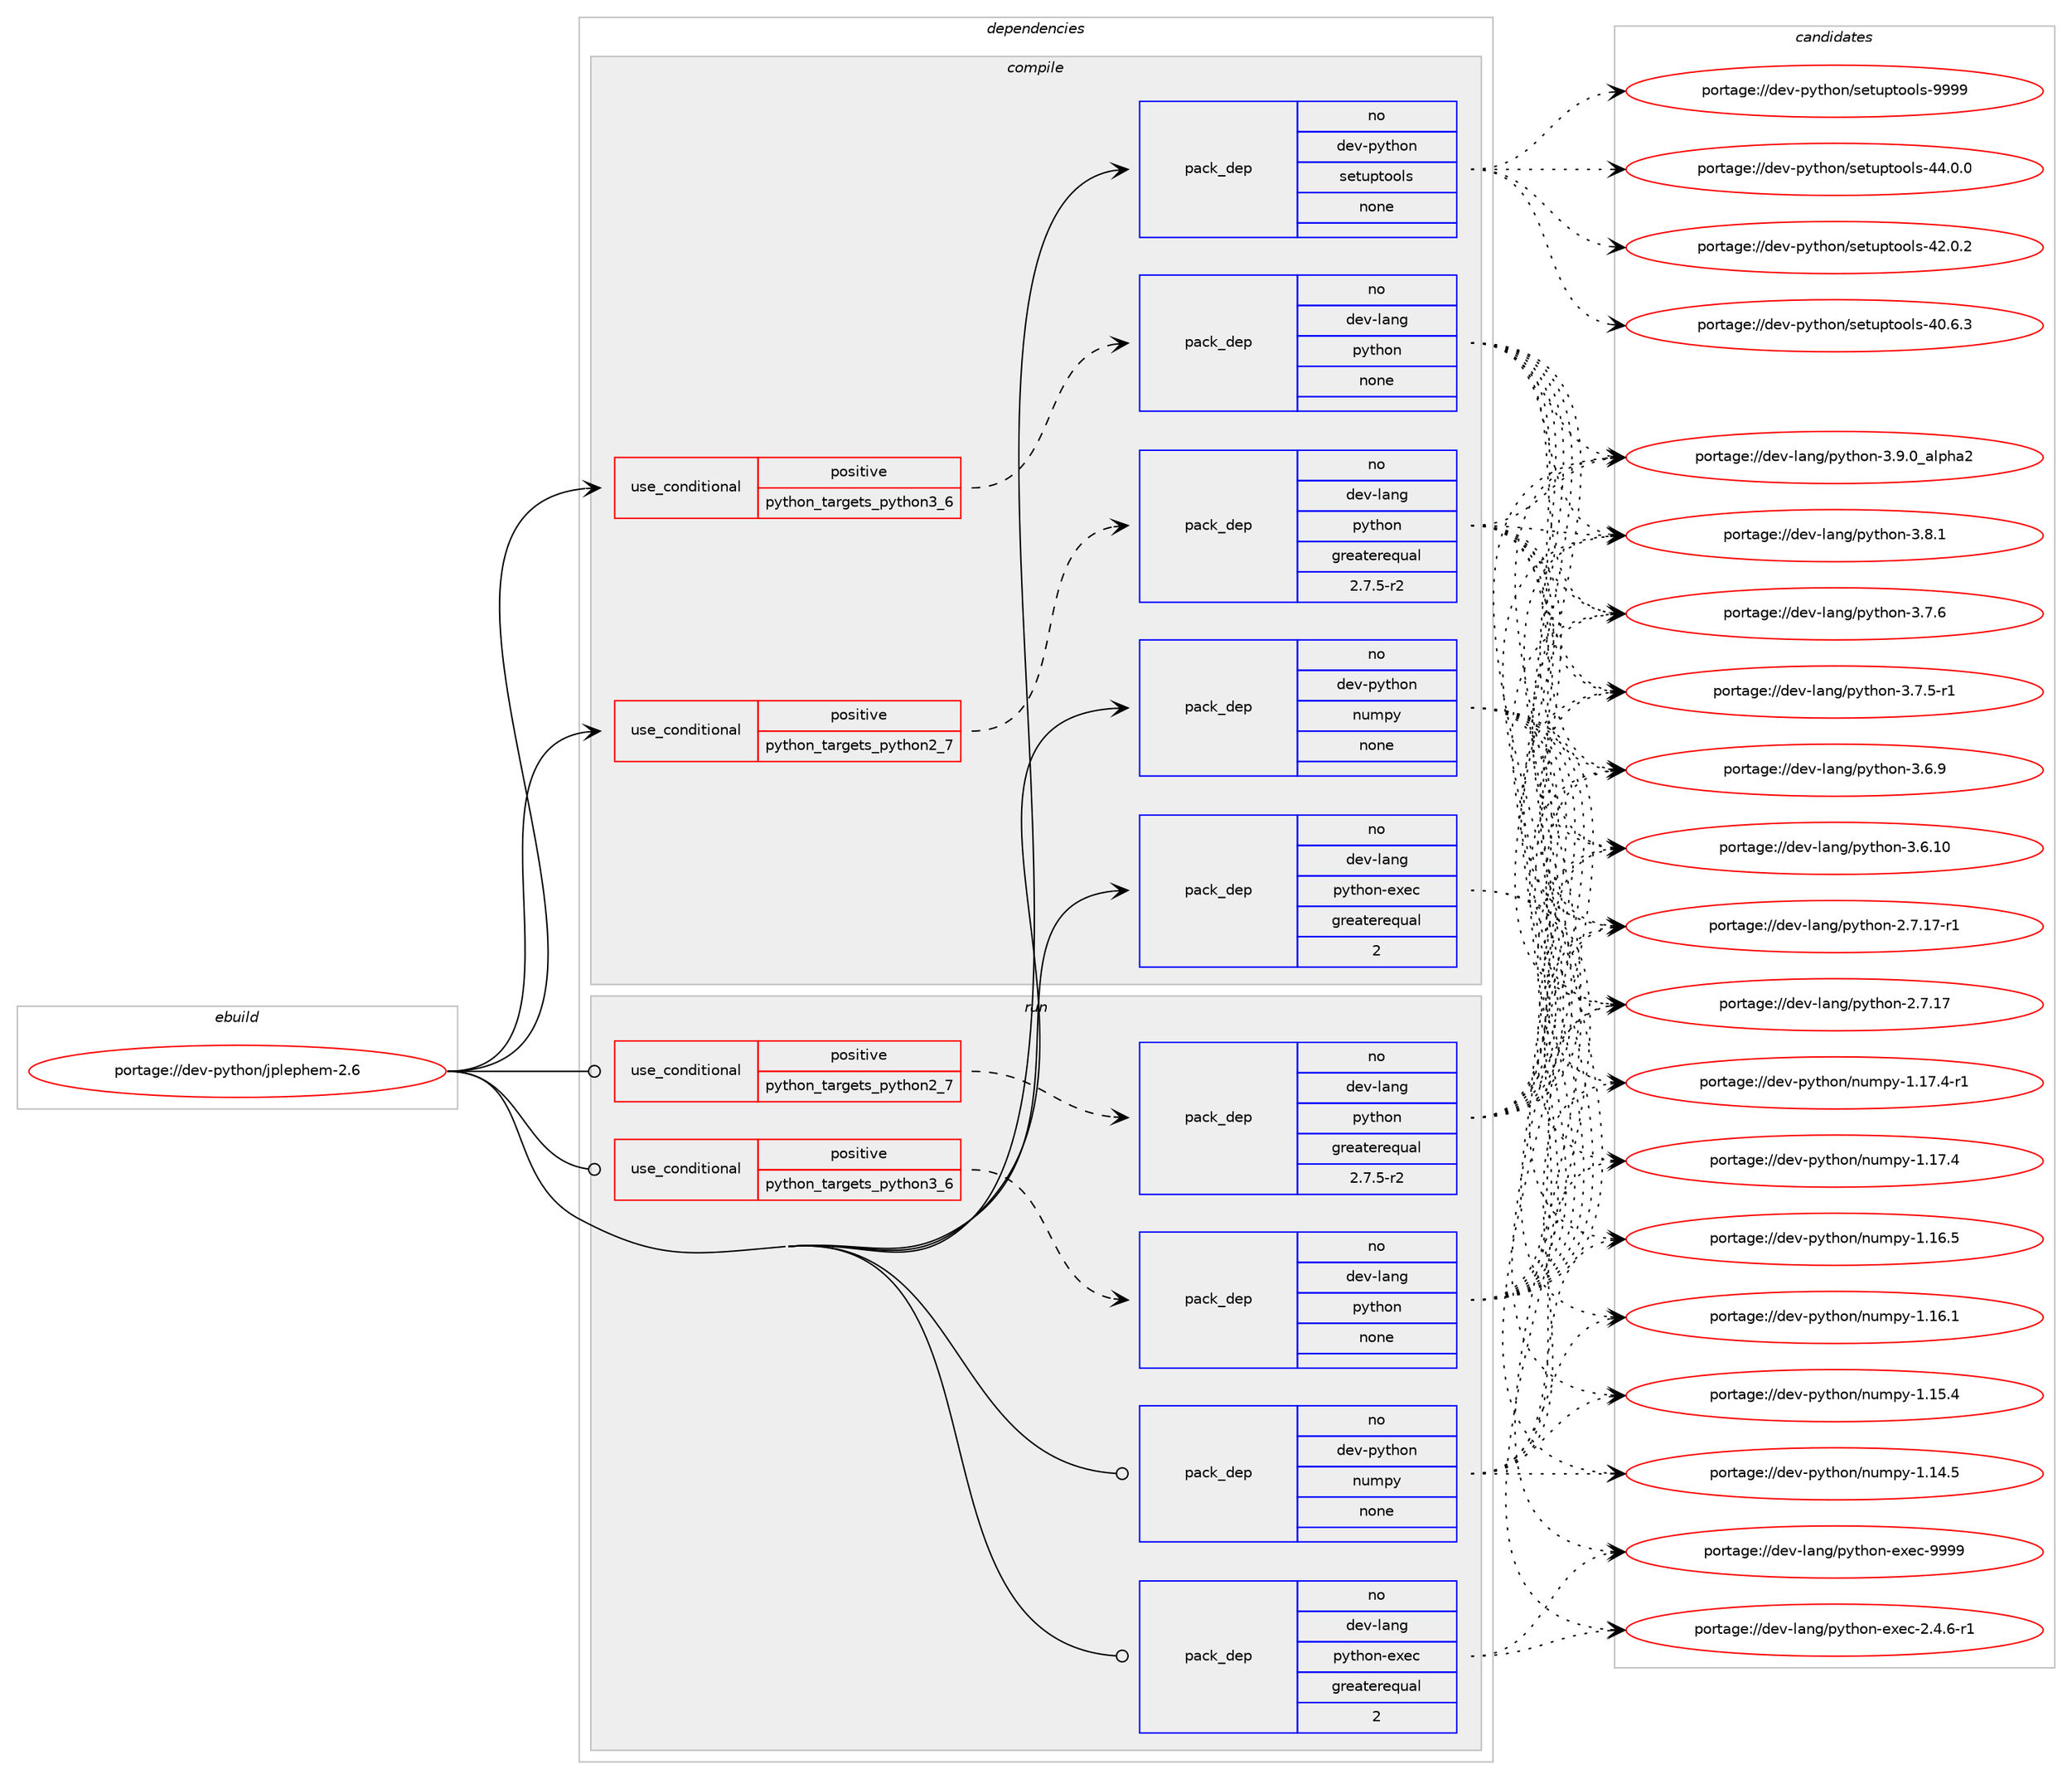 digraph prolog {

# *************
# Graph options
# *************

newrank=true;
concentrate=true;
compound=true;
graph [rankdir=LR,fontname=Helvetica,fontsize=10,ranksep=1.5];#, ranksep=2.5, nodesep=0.2];
edge  [arrowhead=vee];
node  [fontname=Helvetica,fontsize=10];

# **********
# The ebuild
# **********

subgraph cluster_leftcol {
color=gray;
rank=same;
label=<<i>ebuild</i>>;
id [label="portage://dev-python/jplephem-2.6", color=red, width=4, href="../dev-python/jplephem-2.6.svg"];
}

# ****************
# The dependencies
# ****************

subgraph cluster_midcol {
color=gray;
label=<<i>dependencies</i>>;
subgraph cluster_compile {
fillcolor="#eeeeee";
style=filled;
label=<<i>compile</i>>;
subgraph cond113989 {
dependency453995 [label=<<TABLE BORDER="0" CELLBORDER="1" CELLSPACING="0" CELLPADDING="4"><TR><TD ROWSPAN="3" CELLPADDING="10">use_conditional</TD></TR><TR><TD>positive</TD></TR><TR><TD>python_targets_python2_7</TD></TR></TABLE>>, shape=none, color=red];
subgraph pack335024 {
dependency453996 [label=<<TABLE BORDER="0" CELLBORDER="1" CELLSPACING="0" CELLPADDING="4" WIDTH="220"><TR><TD ROWSPAN="6" CELLPADDING="30">pack_dep</TD></TR><TR><TD WIDTH="110">no</TD></TR><TR><TD>dev-lang</TD></TR><TR><TD>python</TD></TR><TR><TD>greaterequal</TD></TR><TR><TD>2.7.5-r2</TD></TR></TABLE>>, shape=none, color=blue];
}
dependency453995:e -> dependency453996:w [weight=20,style="dashed",arrowhead="vee"];
}
id:e -> dependency453995:w [weight=20,style="solid",arrowhead="vee"];
subgraph cond113990 {
dependency453997 [label=<<TABLE BORDER="0" CELLBORDER="1" CELLSPACING="0" CELLPADDING="4"><TR><TD ROWSPAN="3" CELLPADDING="10">use_conditional</TD></TR><TR><TD>positive</TD></TR><TR><TD>python_targets_python3_6</TD></TR></TABLE>>, shape=none, color=red];
subgraph pack335025 {
dependency453998 [label=<<TABLE BORDER="0" CELLBORDER="1" CELLSPACING="0" CELLPADDING="4" WIDTH="220"><TR><TD ROWSPAN="6" CELLPADDING="30">pack_dep</TD></TR><TR><TD WIDTH="110">no</TD></TR><TR><TD>dev-lang</TD></TR><TR><TD>python</TD></TR><TR><TD>none</TD></TR><TR><TD></TD></TR></TABLE>>, shape=none, color=blue];
}
dependency453997:e -> dependency453998:w [weight=20,style="dashed",arrowhead="vee"];
}
id:e -> dependency453997:w [weight=20,style="solid",arrowhead="vee"];
subgraph pack335026 {
dependency453999 [label=<<TABLE BORDER="0" CELLBORDER="1" CELLSPACING="0" CELLPADDING="4" WIDTH="220"><TR><TD ROWSPAN="6" CELLPADDING="30">pack_dep</TD></TR><TR><TD WIDTH="110">no</TD></TR><TR><TD>dev-lang</TD></TR><TR><TD>python-exec</TD></TR><TR><TD>greaterequal</TD></TR><TR><TD>2</TD></TR></TABLE>>, shape=none, color=blue];
}
id:e -> dependency453999:w [weight=20,style="solid",arrowhead="vee"];
subgraph pack335027 {
dependency454000 [label=<<TABLE BORDER="0" CELLBORDER="1" CELLSPACING="0" CELLPADDING="4" WIDTH="220"><TR><TD ROWSPAN="6" CELLPADDING="30">pack_dep</TD></TR><TR><TD WIDTH="110">no</TD></TR><TR><TD>dev-python</TD></TR><TR><TD>numpy</TD></TR><TR><TD>none</TD></TR><TR><TD></TD></TR></TABLE>>, shape=none, color=blue];
}
id:e -> dependency454000:w [weight=20,style="solid",arrowhead="vee"];
subgraph pack335028 {
dependency454001 [label=<<TABLE BORDER="0" CELLBORDER="1" CELLSPACING="0" CELLPADDING="4" WIDTH="220"><TR><TD ROWSPAN="6" CELLPADDING="30">pack_dep</TD></TR><TR><TD WIDTH="110">no</TD></TR><TR><TD>dev-python</TD></TR><TR><TD>setuptools</TD></TR><TR><TD>none</TD></TR><TR><TD></TD></TR></TABLE>>, shape=none, color=blue];
}
id:e -> dependency454001:w [weight=20,style="solid",arrowhead="vee"];
}
subgraph cluster_compileandrun {
fillcolor="#eeeeee";
style=filled;
label=<<i>compile and run</i>>;
}
subgraph cluster_run {
fillcolor="#eeeeee";
style=filled;
label=<<i>run</i>>;
subgraph cond113991 {
dependency454002 [label=<<TABLE BORDER="0" CELLBORDER="1" CELLSPACING="0" CELLPADDING="4"><TR><TD ROWSPAN="3" CELLPADDING="10">use_conditional</TD></TR><TR><TD>positive</TD></TR><TR><TD>python_targets_python2_7</TD></TR></TABLE>>, shape=none, color=red];
subgraph pack335029 {
dependency454003 [label=<<TABLE BORDER="0" CELLBORDER="1" CELLSPACING="0" CELLPADDING="4" WIDTH="220"><TR><TD ROWSPAN="6" CELLPADDING="30">pack_dep</TD></TR><TR><TD WIDTH="110">no</TD></TR><TR><TD>dev-lang</TD></TR><TR><TD>python</TD></TR><TR><TD>greaterequal</TD></TR><TR><TD>2.7.5-r2</TD></TR></TABLE>>, shape=none, color=blue];
}
dependency454002:e -> dependency454003:w [weight=20,style="dashed",arrowhead="vee"];
}
id:e -> dependency454002:w [weight=20,style="solid",arrowhead="odot"];
subgraph cond113992 {
dependency454004 [label=<<TABLE BORDER="0" CELLBORDER="1" CELLSPACING="0" CELLPADDING="4"><TR><TD ROWSPAN="3" CELLPADDING="10">use_conditional</TD></TR><TR><TD>positive</TD></TR><TR><TD>python_targets_python3_6</TD></TR></TABLE>>, shape=none, color=red];
subgraph pack335030 {
dependency454005 [label=<<TABLE BORDER="0" CELLBORDER="1" CELLSPACING="0" CELLPADDING="4" WIDTH="220"><TR><TD ROWSPAN="6" CELLPADDING="30">pack_dep</TD></TR><TR><TD WIDTH="110">no</TD></TR><TR><TD>dev-lang</TD></TR><TR><TD>python</TD></TR><TR><TD>none</TD></TR><TR><TD></TD></TR></TABLE>>, shape=none, color=blue];
}
dependency454004:e -> dependency454005:w [weight=20,style="dashed",arrowhead="vee"];
}
id:e -> dependency454004:w [weight=20,style="solid",arrowhead="odot"];
subgraph pack335031 {
dependency454006 [label=<<TABLE BORDER="0" CELLBORDER="1" CELLSPACING="0" CELLPADDING="4" WIDTH="220"><TR><TD ROWSPAN="6" CELLPADDING="30">pack_dep</TD></TR><TR><TD WIDTH="110">no</TD></TR><TR><TD>dev-lang</TD></TR><TR><TD>python-exec</TD></TR><TR><TD>greaterequal</TD></TR><TR><TD>2</TD></TR></TABLE>>, shape=none, color=blue];
}
id:e -> dependency454006:w [weight=20,style="solid",arrowhead="odot"];
subgraph pack335032 {
dependency454007 [label=<<TABLE BORDER="0" CELLBORDER="1" CELLSPACING="0" CELLPADDING="4" WIDTH="220"><TR><TD ROWSPAN="6" CELLPADDING="30">pack_dep</TD></TR><TR><TD WIDTH="110">no</TD></TR><TR><TD>dev-python</TD></TR><TR><TD>numpy</TD></TR><TR><TD>none</TD></TR><TR><TD></TD></TR></TABLE>>, shape=none, color=blue];
}
id:e -> dependency454007:w [weight=20,style="solid",arrowhead="odot"];
}
}

# **************
# The candidates
# **************

subgraph cluster_choices {
rank=same;
color=gray;
label=<<i>candidates</i>>;

subgraph choice335024 {
color=black;
nodesep=1;
choice10010111845108971101034711212111610411111045514657464895971081121049750 [label="portage://dev-lang/python-3.9.0_alpha2", color=red, width=4,href="../dev-lang/python-3.9.0_alpha2.svg"];
choice100101118451089711010347112121116104111110455146564649 [label="portage://dev-lang/python-3.8.1", color=red, width=4,href="../dev-lang/python-3.8.1.svg"];
choice100101118451089711010347112121116104111110455146554654 [label="portage://dev-lang/python-3.7.6", color=red, width=4,href="../dev-lang/python-3.7.6.svg"];
choice1001011184510897110103471121211161041111104551465546534511449 [label="portage://dev-lang/python-3.7.5-r1", color=red, width=4,href="../dev-lang/python-3.7.5-r1.svg"];
choice100101118451089711010347112121116104111110455146544657 [label="portage://dev-lang/python-3.6.9", color=red, width=4,href="../dev-lang/python-3.6.9.svg"];
choice10010111845108971101034711212111610411111045514654464948 [label="portage://dev-lang/python-3.6.10", color=red, width=4,href="../dev-lang/python-3.6.10.svg"];
choice100101118451089711010347112121116104111110455046554649554511449 [label="portage://dev-lang/python-2.7.17-r1", color=red, width=4,href="../dev-lang/python-2.7.17-r1.svg"];
choice10010111845108971101034711212111610411111045504655464955 [label="portage://dev-lang/python-2.7.17", color=red, width=4,href="../dev-lang/python-2.7.17.svg"];
dependency453996:e -> choice10010111845108971101034711212111610411111045514657464895971081121049750:w [style=dotted,weight="100"];
dependency453996:e -> choice100101118451089711010347112121116104111110455146564649:w [style=dotted,weight="100"];
dependency453996:e -> choice100101118451089711010347112121116104111110455146554654:w [style=dotted,weight="100"];
dependency453996:e -> choice1001011184510897110103471121211161041111104551465546534511449:w [style=dotted,weight="100"];
dependency453996:e -> choice100101118451089711010347112121116104111110455146544657:w [style=dotted,weight="100"];
dependency453996:e -> choice10010111845108971101034711212111610411111045514654464948:w [style=dotted,weight="100"];
dependency453996:e -> choice100101118451089711010347112121116104111110455046554649554511449:w [style=dotted,weight="100"];
dependency453996:e -> choice10010111845108971101034711212111610411111045504655464955:w [style=dotted,weight="100"];
}
subgraph choice335025 {
color=black;
nodesep=1;
choice10010111845108971101034711212111610411111045514657464895971081121049750 [label="portage://dev-lang/python-3.9.0_alpha2", color=red, width=4,href="../dev-lang/python-3.9.0_alpha2.svg"];
choice100101118451089711010347112121116104111110455146564649 [label="portage://dev-lang/python-3.8.1", color=red, width=4,href="../dev-lang/python-3.8.1.svg"];
choice100101118451089711010347112121116104111110455146554654 [label="portage://dev-lang/python-3.7.6", color=red, width=4,href="../dev-lang/python-3.7.6.svg"];
choice1001011184510897110103471121211161041111104551465546534511449 [label="portage://dev-lang/python-3.7.5-r1", color=red, width=4,href="../dev-lang/python-3.7.5-r1.svg"];
choice100101118451089711010347112121116104111110455146544657 [label="portage://dev-lang/python-3.6.9", color=red, width=4,href="../dev-lang/python-3.6.9.svg"];
choice10010111845108971101034711212111610411111045514654464948 [label="portage://dev-lang/python-3.6.10", color=red, width=4,href="../dev-lang/python-3.6.10.svg"];
choice100101118451089711010347112121116104111110455046554649554511449 [label="portage://dev-lang/python-2.7.17-r1", color=red, width=4,href="../dev-lang/python-2.7.17-r1.svg"];
choice10010111845108971101034711212111610411111045504655464955 [label="portage://dev-lang/python-2.7.17", color=red, width=4,href="../dev-lang/python-2.7.17.svg"];
dependency453998:e -> choice10010111845108971101034711212111610411111045514657464895971081121049750:w [style=dotted,weight="100"];
dependency453998:e -> choice100101118451089711010347112121116104111110455146564649:w [style=dotted,weight="100"];
dependency453998:e -> choice100101118451089711010347112121116104111110455146554654:w [style=dotted,weight="100"];
dependency453998:e -> choice1001011184510897110103471121211161041111104551465546534511449:w [style=dotted,weight="100"];
dependency453998:e -> choice100101118451089711010347112121116104111110455146544657:w [style=dotted,weight="100"];
dependency453998:e -> choice10010111845108971101034711212111610411111045514654464948:w [style=dotted,weight="100"];
dependency453998:e -> choice100101118451089711010347112121116104111110455046554649554511449:w [style=dotted,weight="100"];
dependency453998:e -> choice10010111845108971101034711212111610411111045504655464955:w [style=dotted,weight="100"];
}
subgraph choice335026 {
color=black;
nodesep=1;
choice10010111845108971101034711212111610411111045101120101994557575757 [label="portage://dev-lang/python-exec-9999", color=red, width=4,href="../dev-lang/python-exec-9999.svg"];
choice10010111845108971101034711212111610411111045101120101994550465246544511449 [label="portage://dev-lang/python-exec-2.4.6-r1", color=red, width=4,href="../dev-lang/python-exec-2.4.6-r1.svg"];
dependency453999:e -> choice10010111845108971101034711212111610411111045101120101994557575757:w [style=dotted,weight="100"];
dependency453999:e -> choice10010111845108971101034711212111610411111045101120101994550465246544511449:w [style=dotted,weight="100"];
}
subgraph choice335027 {
color=black;
nodesep=1;
choice1001011184511212111610411111047110117109112121454946495546524511449 [label="portage://dev-python/numpy-1.17.4-r1", color=red, width=4,href="../dev-python/numpy-1.17.4-r1.svg"];
choice100101118451121211161041111104711011710911212145494649554652 [label="portage://dev-python/numpy-1.17.4", color=red, width=4,href="../dev-python/numpy-1.17.4.svg"];
choice100101118451121211161041111104711011710911212145494649544653 [label="portage://dev-python/numpy-1.16.5", color=red, width=4,href="../dev-python/numpy-1.16.5.svg"];
choice100101118451121211161041111104711011710911212145494649544649 [label="portage://dev-python/numpy-1.16.1", color=red, width=4,href="../dev-python/numpy-1.16.1.svg"];
choice100101118451121211161041111104711011710911212145494649534652 [label="portage://dev-python/numpy-1.15.4", color=red, width=4,href="../dev-python/numpy-1.15.4.svg"];
choice100101118451121211161041111104711011710911212145494649524653 [label="portage://dev-python/numpy-1.14.5", color=red, width=4,href="../dev-python/numpy-1.14.5.svg"];
dependency454000:e -> choice1001011184511212111610411111047110117109112121454946495546524511449:w [style=dotted,weight="100"];
dependency454000:e -> choice100101118451121211161041111104711011710911212145494649554652:w [style=dotted,weight="100"];
dependency454000:e -> choice100101118451121211161041111104711011710911212145494649544653:w [style=dotted,weight="100"];
dependency454000:e -> choice100101118451121211161041111104711011710911212145494649544649:w [style=dotted,weight="100"];
dependency454000:e -> choice100101118451121211161041111104711011710911212145494649534652:w [style=dotted,weight="100"];
dependency454000:e -> choice100101118451121211161041111104711011710911212145494649524653:w [style=dotted,weight="100"];
}
subgraph choice335028 {
color=black;
nodesep=1;
choice10010111845112121116104111110471151011161171121161111111081154557575757 [label="portage://dev-python/setuptools-9999", color=red, width=4,href="../dev-python/setuptools-9999.svg"];
choice100101118451121211161041111104711510111611711211611111110811545525246484648 [label="portage://dev-python/setuptools-44.0.0", color=red, width=4,href="../dev-python/setuptools-44.0.0.svg"];
choice100101118451121211161041111104711510111611711211611111110811545525046484650 [label="portage://dev-python/setuptools-42.0.2", color=red, width=4,href="../dev-python/setuptools-42.0.2.svg"];
choice100101118451121211161041111104711510111611711211611111110811545524846544651 [label="portage://dev-python/setuptools-40.6.3", color=red, width=4,href="../dev-python/setuptools-40.6.3.svg"];
dependency454001:e -> choice10010111845112121116104111110471151011161171121161111111081154557575757:w [style=dotted,weight="100"];
dependency454001:e -> choice100101118451121211161041111104711510111611711211611111110811545525246484648:w [style=dotted,weight="100"];
dependency454001:e -> choice100101118451121211161041111104711510111611711211611111110811545525046484650:w [style=dotted,weight="100"];
dependency454001:e -> choice100101118451121211161041111104711510111611711211611111110811545524846544651:w [style=dotted,weight="100"];
}
subgraph choice335029 {
color=black;
nodesep=1;
choice10010111845108971101034711212111610411111045514657464895971081121049750 [label="portage://dev-lang/python-3.9.0_alpha2", color=red, width=4,href="../dev-lang/python-3.9.0_alpha2.svg"];
choice100101118451089711010347112121116104111110455146564649 [label="portage://dev-lang/python-3.8.1", color=red, width=4,href="../dev-lang/python-3.8.1.svg"];
choice100101118451089711010347112121116104111110455146554654 [label="portage://dev-lang/python-3.7.6", color=red, width=4,href="../dev-lang/python-3.7.6.svg"];
choice1001011184510897110103471121211161041111104551465546534511449 [label="portage://dev-lang/python-3.7.5-r1", color=red, width=4,href="../dev-lang/python-3.7.5-r1.svg"];
choice100101118451089711010347112121116104111110455146544657 [label="portage://dev-lang/python-3.6.9", color=red, width=4,href="../dev-lang/python-3.6.9.svg"];
choice10010111845108971101034711212111610411111045514654464948 [label="portage://dev-lang/python-3.6.10", color=red, width=4,href="../dev-lang/python-3.6.10.svg"];
choice100101118451089711010347112121116104111110455046554649554511449 [label="portage://dev-lang/python-2.7.17-r1", color=red, width=4,href="../dev-lang/python-2.7.17-r1.svg"];
choice10010111845108971101034711212111610411111045504655464955 [label="portage://dev-lang/python-2.7.17", color=red, width=4,href="../dev-lang/python-2.7.17.svg"];
dependency454003:e -> choice10010111845108971101034711212111610411111045514657464895971081121049750:w [style=dotted,weight="100"];
dependency454003:e -> choice100101118451089711010347112121116104111110455146564649:w [style=dotted,weight="100"];
dependency454003:e -> choice100101118451089711010347112121116104111110455146554654:w [style=dotted,weight="100"];
dependency454003:e -> choice1001011184510897110103471121211161041111104551465546534511449:w [style=dotted,weight="100"];
dependency454003:e -> choice100101118451089711010347112121116104111110455146544657:w [style=dotted,weight="100"];
dependency454003:e -> choice10010111845108971101034711212111610411111045514654464948:w [style=dotted,weight="100"];
dependency454003:e -> choice100101118451089711010347112121116104111110455046554649554511449:w [style=dotted,weight="100"];
dependency454003:e -> choice10010111845108971101034711212111610411111045504655464955:w [style=dotted,weight="100"];
}
subgraph choice335030 {
color=black;
nodesep=1;
choice10010111845108971101034711212111610411111045514657464895971081121049750 [label="portage://dev-lang/python-3.9.0_alpha2", color=red, width=4,href="../dev-lang/python-3.9.0_alpha2.svg"];
choice100101118451089711010347112121116104111110455146564649 [label="portage://dev-lang/python-3.8.1", color=red, width=4,href="../dev-lang/python-3.8.1.svg"];
choice100101118451089711010347112121116104111110455146554654 [label="portage://dev-lang/python-3.7.6", color=red, width=4,href="../dev-lang/python-3.7.6.svg"];
choice1001011184510897110103471121211161041111104551465546534511449 [label="portage://dev-lang/python-3.7.5-r1", color=red, width=4,href="../dev-lang/python-3.7.5-r1.svg"];
choice100101118451089711010347112121116104111110455146544657 [label="portage://dev-lang/python-3.6.9", color=red, width=4,href="../dev-lang/python-3.6.9.svg"];
choice10010111845108971101034711212111610411111045514654464948 [label="portage://dev-lang/python-3.6.10", color=red, width=4,href="../dev-lang/python-3.6.10.svg"];
choice100101118451089711010347112121116104111110455046554649554511449 [label="portage://dev-lang/python-2.7.17-r1", color=red, width=4,href="../dev-lang/python-2.7.17-r1.svg"];
choice10010111845108971101034711212111610411111045504655464955 [label="portage://dev-lang/python-2.7.17", color=red, width=4,href="../dev-lang/python-2.7.17.svg"];
dependency454005:e -> choice10010111845108971101034711212111610411111045514657464895971081121049750:w [style=dotted,weight="100"];
dependency454005:e -> choice100101118451089711010347112121116104111110455146564649:w [style=dotted,weight="100"];
dependency454005:e -> choice100101118451089711010347112121116104111110455146554654:w [style=dotted,weight="100"];
dependency454005:e -> choice1001011184510897110103471121211161041111104551465546534511449:w [style=dotted,weight="100"];
dependency454005:e -> choice100101118451089711010347112121116104111110455146544657:w [style=dotted,weight="100"];
dependency454005:e -> choice10010111845108971101034711212111610411111045514654464948:w [style=dotted,weight="100"];
dependency454005:e -> choice100101118451089711010347112121116104111110455046554649554511449:w [style=dotted,weight="100"];
dependency454005:e -> choice10010111845108971101034711212111610411111045504655464955:w [style=dotted,weight="100"];
}
subgraph choice335031 {
color=black;
nodesep=1;
choice10010111845108971101034711212111610411111045101120101994557575757 [label="portage://dev-lang/python-exec-9999", color=red, width=4,href="../dev-lang/python-exec-9999.svg"];
choice10010111845108971101034711212111610411111045101120101994550465246544511449 [label="portage://dev-lang/python-exec-2.4.6-r1", color=red, width=4,href="../dev-lang/python-exec-2.4.6-r1.svg"];
dependency454006:e -> choice10010111845108971101034711212111610411111045101120101994557575757:w [style=dotted,weight="100"];
dependency454006:e -> choice10010111845108971101034711212111610411111045101120101994550465246544511449:w [style=dotted,weight="100"];
}
subgraph choice335032 {
color=black;
nodesep=1;
choice1001011184511212111610411111047110117109112121454946495546524511449 [label="portage://dev-python/numpy-1.17.4-r1", color=red, width=4,href="../dev-python/numpy-1.17.4-r1.svg"];
choice100101118451121211161041111104711011710911212145494649554652 [label="portage://dev-python/numpy-1.17.4", color=red, width=4,href="../dev-python/numpy-1.17.4.svg"];
choice100101118451121211161041111104711011710911212145494649544653 [label="portage://dev-python/numpy-1.16.5", color=red, width=4,href="../dev-python/numpy-1.16.5.svg"];
choice100101118451121211161041111104711011710911212145494649544649 [label="portage://dev-python/numpy-1.16.1", color=red, width=4,href="../dev-python/numpy-1.16.1.svg"];
choice100101118451121211161041111104711011710911212145494649534652 [label="portage://dev-python/numpy-1.15.4", color=red, width=4,href="../dev-python/numpy-1.15.4.svg"];
choice100101118451121211161041111104711011710911212145494649524653 [label="portage://dev-python/numpy-1.14.5", color=red, width=4,href="../dev-python/numpy-1.14.5.svg"];
dependency454007:e -> choice1001011184511212111610411111047110117109112121454946495546524511449:w [style=dotted,weight="100"];
dependency454007:e -> choice100101118451121211161041111104711011710911212145494649554652:w [style=dotted,weight="100"];
dependency454007:e -> choice100101118451121211161041111104711011710911212145494649544653:w [style=dotted,weight="100"];
dependency454007:e -> choice100101118451121211161041111104711011710911212145494649544649:w [style=dotted,weight="100"];
dependency454007:e -> choice100101118451121211161041111104711011710911212145494649534652:w [style=dotted,weight="100"];
dependency454007:e -> choice100101118451121211161041111104711011710911212145494649524653:w [style=dotted,weight="100"];
}
}

}
